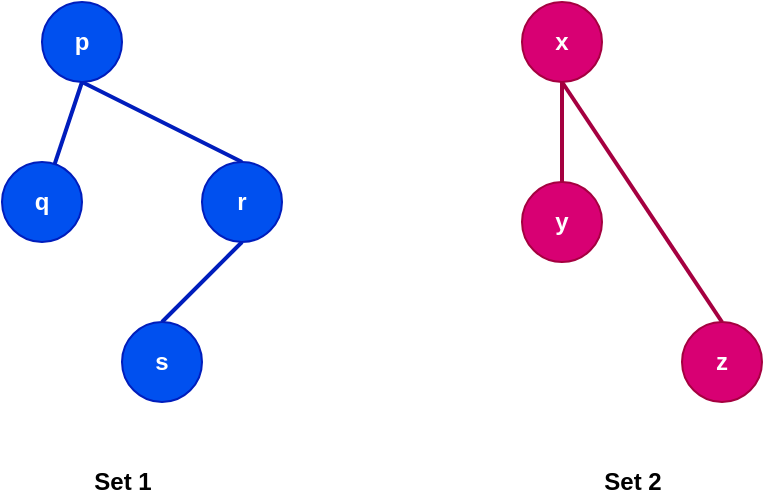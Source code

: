 <mxfile version="17.4.0" type="github" pages="7">
  <diagram id="BzxvIkBF-Q0--fqv2AVT" name="Page-1">
    <mxGraphModel dx="832" dy="452" grid="1" gridSize="10" guides="1" tooltips="1" connect="1" arrows="1" fold="1" page="1" pageScale="1" pageWidth="650" pageHeight="400" math="0" shadow="0">
      <root>
        <mxCell id="0" />
        <mxCell id="1" parent="0" />
        <mxCell id="W95crRapf-WHysdW_aVE-5" style="rounded=0;orthogonalLoop=1;jettySize=auto;html=1;exitX=0.5;exitY=1;exitDx=0;exitDy=0;endArrow=none;endFill=0;fillColor=#0050ef;strokeColor=#001DBC;strokeWidth=2;" edge="1" parent="1" source="W95crRapf-WHysdW_aVE-1" target="W95crRapf-WHysdW_aVE-2">
          <mxGeometry relative="1" as="geometry" />
        </mxCell>
        <mxCell id="W95crRapf-WHysdW_aVE-6" style="rounded=0;orthogonalLoop=1;jettySize=auto;html=1;exitX=0.5;exitY=1;exitDx=0;exitDy=0;entryX=0.5;entryY=0;entryDx=0;entryDy=0;endArrow=none;endFill=0;fillColor=#0050ef;strokeColor=#001DBC;strokeWidth=2;" edge="1" parent="1" source="W95crRapf-WHysdW_aVE-1" target="W95crRapf-WHysdW_aVE-3">
          <mxGeometry relative="1" as="geometry" />
        </mxCell>
        <mxCell id="W95crRapf-WHysdW_aVE-7" style="edgeStyle=none;rounded=0;orthogonalLoop=1;jettySize=auto;html=1;exitX=0.5;exitY=1;exitDx=0;exitDy=0;entryX=0.5;entryY=0;entryDx=0;entryDy=0;endArrow=none;endFill=0;fillColor=#0050ef;strokeColor=#001DBC;strokeWidth=2;" edge="1" parent="1" source="W95crRapf-WHysdW_aVE-3" target="W95crRapf-WHysdW_aVE-4">
          <mxGeometry relative="1" as="geometry" />
        </mxCell>
        <mxCell id="W95crRapf-WHysdW_aVE-1" value="p" style="ellipse;whiteSpace=wrap;html=1;aspect=fixed;fillColor=#0050ef;fontColor=#ffffff;strokeColor=#001DBC;fontStyle=1" vertex="1" parent="1">
          <mxGeometry x="80" y="80" width="40" height="40" as="geometry" />
        </mxCell>
        <mxCell id="W95crRapf-WHysdW_aVE-2" value="q" style="ellipse;whiteSpace=wrap;html=1;aspect=fixed;fillColor=#0050ef;fontColor=#ffffff;strokeColor=#001DBC;fontStyle=1" vertex="1" parent="1">
          <mxGeometry x="60" y="160" width="40" height="40" as="geometry" />
        </mxCell>
        <mxCell id="W95crRapf-WHysdW_aVE-3" value="r" style="ellipse;whiteSpace=wrap;html=1;aspect=fixed;fillColor=#0050ef;fontColor=#ffffff;strokeColor=#001DBC;fontStyle=1" vertex="1" parent="1">
          <mxGeometry x="160" y="160" width="40" height="40" as="geometry" />
        </mxCell>
        <mxCell id="W95crRapf-WHysdW_aVE-4" value="s" style="ellipse;whiteSpace=wrap;html=1;aspect=fixed;fillColor=#0050ef;fontColor=#ffffff;strokeColor=#001DBC;fontStyle=1" vertex="1" parent="1">
          <mxGeometry x="120" y="240" width="40" height="40" as="geometry" />
        </mxCell>
        <mxCell id="W95crRapf-WHysdW_aVE-11" style="edgeStyle=none;rounded=0;orthogonalLoop=1;jettySize=auto;html=1;exitX=0.5;exitY=1;exitDx=0;exitDy=0;entryX=0.5;entryY=0;entryDx=0;entryDy=0;endArrow=none;endFill=0;fillColor=#d80073;strokeColor=#A50040;strokeWidth=2;" edge="1" parent="1" source="W95crRapf-WHysdW_aVE-8" target="W95crRapf-WHysdW_aVE-9">
          <mxGeometry relative="1" as="geometry" />
        </mxCell>
        <mxCell id="W95crRapf-WHysdW_aVE-12" style="edgeStyle=none;rounded=0;orthogonalLoop=1;jettySize=auto;html=1;exitX=0.5;exitY=1;exitDx=0;exitDy=0;entryX=0.5;entryY=0;entryDx=0;entryDy=0;endArrow=none;endFill=0;fillColor=#d80073;strokeColor=#A50040;strokeWidth=2;" edge="1" parent="1" source="W95crRapf-WHysdW_aVE-8" target="W95crRapf-WHysdW_aVE-10">
          <mxGeometry relative="1" as="geometry" />
        </mxCell>
        <mxCell id="W95crRapf-WHysdW_aVE-8" value="x" style="ellipse;whiteSpace=wrap;html=1;aspect=fixed;fillColor=#d80073;fontColor=#ffffff;strokeColor=#A50040;fontStyle=1" vertex="1" parent="1">
          <mxGeometry x="320" y="80" width="40" height="40" as="geometry" />
        </mxCell>
        <mxCell id="W95crRapf-WHysdW_aVE-9" value="y" style="ellipse;whiteSpace=wrap;html=1;aspect=fixed;fillColor=#d80073;fontColor=#ffffff;strokeColor=#A50040;fontStyle=1" vertex="1" parent="1">
          <mxGeometry x="320" y="170" width="40" height="40" as="geometry" />
        </mxCell>
        <mxCell id="W95crRapf-WHysdW_aVE-10" value="z" style="ellipse;whiteSpace=wrap;html=1;aspect=fixed;fillColor=#d80073;fontColor=#ffffff;strokeColor=#A50040;fontStyle=1" vertex="1" parent="1">
          <mxGeometry x="400" y="240" width="40" height="40" as="geometry" />
        </mxCell>
        <mxCell id="W95crRapf-WHysdW_aVE-13" value="Set 1" style="text;html=1;align=center;verticalAlign=middle;resizable=0;points=[];autosize=1;strokeColor=none;fillColor=none;fontStyle=1" vertex="1" parent="1">
          <mxGeometry x="95" y="310" width="50" height="20" as="geometry" />
        </mxCell>
        <mxCell id="W95crRapf-WHysdW_aVE-14" value="Set 2" style="text;html=1;align=center;verticalAlign=middle;resizable=0;points=[];autosize=1;strokeColor=none;fillColor=none;fontStyle=1" vertex="1" parent="1">
          <mxGeometry x="350" y="310" width="50" height="20" as="geometry" />
        </mxCell>
      </root>
    </mxGraphModel>
  </diagram>
  <diagram id="Z2sUTFvmcPeHGKYjc_VY" name="Page-2">
    <mxGraphModel dx="832" dy="852" grid="1" gridSize="10" guides="1" tooltips="1" connect="1" arrows="1" fold="1" page="1" pageScale="1" pageWidth="650" pageHeight="400" math="0" shadow="0">
      <root>
        <mxCell id="0" />
        <mxCell id="1" parent="0" />
        <mxCell id="3xJQ-GCv3WPEbJwhZE6M-1" value="1" style="ellipse;whiteSpace=wrap;html=1;aspect=fixed;fillColor=#0050ef;fontColor=#ffffff;strokeColor=#001DBC;fontStyle=1;shadow=1;" vertex="1" parent="1">
          <mxGeometry x="200" y="160" width="40" height="40" as="geometry" />
        </mxCell>
        <mxCell id="3xJQ-GCv3WPEbJwhZE6M-2" value="2" style="ellipse;whiteSpace=wrap;html=1;aspect=fixed;fillColor=#0050ef;fontColor=#ffffff;strokeColor=#001DBC;fontStyle=1;shadow=1;" vertex="1" parent="1">
          <mxGeometry x="290" y="160" width="40" height="40" as="geometry" />
        </mxCell>
        <mxCell id="3xJQ-GCv3WPEbJwhZE6M-3" value="3" style="ellipse;whiteSpace=wrap;html=1;aspect=fixed;fillColor=#0050ef;fontColor=#ffffff;strokeColor=#001DBC;fontStyle=1;shadow=1;" vertex="1" parent="1">
          <mxGeometry x="380" y="160" width="40" height="40" as="geometry" />
        </mxCell>
        <mxCell id="3xJQ-GCv3WPEbJwhZE6M-4" value="4" style="ellipse;whiteSpace=wrap;html=1;aspect=fixed;fillColor=#0050ef;fontColor=#ffffff;strokeColor=#001DBC;fontStyle=1;shadow=1;" vertex="1" parent="1">
          <mxGeometry x="470" y="160" width="40" height="40" as="geometry" />
        </mxCell>
        <mxCell id="3xJQ-GCv3WPEbJwhZE6M-5" value="5" style="ellipse;whiteSpace=wrap;html=1;aspect=fixed;fillColor=#0050ef;fontColor=#ffffff;strokeColor=#001DBC;fontStyle=1;shadow=1;" vertex="1" parent="1">
          <mxGeometry x="560" y="160" width="40" height="40" as="geometry" />
        </mxCell>
        <mxCell id="3xJQ-GCv3WPEbJwhZE6M-6" value="1" style="whiteSpace=wrap;html=1;aspect=fixed;fillColor=#d80073;fontColor=#ffffff;strokeColor=#A50040;rounded=1;glass=0;sketch=0;shadow=1;" vertex="1" parent="1">
          <mxGeometry x="40" y="80" width="40" height="40" as="geometry" />
        </mxCell>
        <mxCell id="3xJQ-GCv3WPEbJwhZE6M-7" value="2" style="whiteSpace=wrap;html=1;aspect=fixed;fillColor=#d80073;fontColor=#ffffff;strokeColor=#A50040;rounded=1;glass=0;sketch=0;shadow=1;" vertex="1" parent="1">
          <mxGeometry x="40" y="120" width="40" height="40" as="geometry" />
        </mxCell>
        <mxCell id="3xJQ-GCv3WPEbJwhZE6M-8" value="3" style="whiteSpace=wrap;html=1;aspect=fixed;fillColor=#d80073;fontColor=#ffffff;strokeColor=#A50040;rounded=1;glass=0;sketch=0;shadow=1;" vertex="1" parent="1">
          <mxGeometry x="40" y="160" width="40" height="40" as="geometry" />
        </mxCell>
        <mxCell id="3xJQ-GCv3WPEbJwhZE6M-9" value="4" style="whiteSpace=wrap;html=1;aspect=fixed;fillColor=#d80073;fontColor=#ffffff;strokeColor=#A50040;rounded=1;glass=0;sketch=0;shadow=1;" vertex="1" parent="1">
          <mxGeometry x="40" y="200" width="40" height="40" as="geometry" />
        </mxCell>
        <mxCell id="3xJQ-GCv3WPEbJwhZE6M-10" value="5" style="whiteSpace=wrap;html=1;aspect=fixed;fillColor=#d80073;fontColor=#ffffff;strokeColor=#A50040;rounded=1;glass=0;sketch=0;shadow=1;" vertex="1" parent="1">
          <mxGeometry x="40" y="240" width="40" height="40" as="geometry" />
        </mxCell>
        <mxCell id="3xJQ-GCv3WPEbJwhZE6M-11" value="1" style="whiteSpace=wrap;html=1;aspect=fixed;fillColor=#008a00;fontColor=#ffffff;strokeColor=#005700;fontStyle=1;rounded=1;glass=0;sketch=0;shadow=1;" vertex="1" parent="1">
          <mxGeometry y="80" width="40" height="40" as="geometry" />
        </mxCell>
        <mxCell id="3xJQ-GCv3WPEbJwhZE6M-12" value="2" style="whiteSpace=wrap;html=1;aspect=fixed;fillColor=#008a00;fontColor=#ffffff;strokeColor=#005700;fontStyle=1;rounded=1;glass=0;sketch=0;shadow=1;" vertex="1" parent="1">
          <mxGeometry y="120" width="40" height="40" as="geometry" />
        </mxCell>
        <mxCell id="3xJQ-GCv3WPEbJwhZE6M-13" value="3" style="whiteSpace=wrap;html=1;aspect=fixed;fillColor=#008a00;fontColor=#ffffff;strokeColor=#005700;fontStyle=1;rounded=1;glass=0;sketch=0;shadow=1;" vertex="1" parent="1">
          <mxGeometry y="160" width="40" height="40" as="geometry" />
        </mxCell>
        <mxCell id="3xJQ-GCv3WPEbJwhZE6M-14" value="4" style="whiteSpace=wrap;html=1;aspect=fixed;fillColor=#008a00;fontColor=#ffffff;strokeColor=#005700;fontStyle=1;rounded=1;glass=0;sketch=0;shadow=1;" vertex="1" parent="1">
          <mxGeometry y="200" width="40" height="40" as="geometry" />
        </mxCell>
        <mxCell id="3xJQ-GCv3WPEbJwhZE6M-15" value="5" style="whiteSpace=wrap;html=1;aspect=fixed;fillColor=#008a00;fontColor=#ffffff;strokeColor=#005700;fontStyle=1;rounded=1;glass=0;sketch=0;shadow=1;" vertex="1" parent="1">
          <mxGeometry y="240" width="40" height="40" as="geometry" />
        </mxCell>
        <mxCell id="3xJQ-GCv3WPEbJwhZE6M-16" value="0" style="whiteSpace=wrap;html=1;aspect=fixed;fillColor=#d80073;fontColor=#ffffff;strokeColor=#A50040;rounded=1;glass=0;sketch=0;shadow=1;" vertex="1" parent="1">
          <mxGeometry x="40" y="40" width="40" height="40" as="geometry" />
        </mxCell>
        <mxCell id="3xJQ-GCv3WPEbJwhZE6M-17" value="0" style="whiteSpace=wrap;html=1;aspect=fixed;fillColor=#008a00;fontColor=#ffffff;strokeColor=#005700;fontStyle=1;rounded=1;glass=0;sketch=0;shadow=1;" vertex="1" parent="1">
          <mxGeometry y="40" width="40" height="40" as="geometry" />
        </mxCell>
        <mxCell id="3xJQ-GCv3WPEbJwhZE6M-18" value="0" style="ellipse;whiteSpace=wrap;html=1;aspect=fixed;fillColor=#0050ef;fontColor=#ffffff;strokeColor=#001DBC;fontStyle=1;shadow=1;" vertex="1" parent="1">
          <mxGeometry x="110" y="160" width="40" height="40" as="geometry" />
        </mxCell>
        <mxCell id="3xJQ-GCv3WPEbJwhZE6M-19" value="index" style="text;html=1;align=center;verticalAlign=middle;resizable=0;points=[];autosize=1;strokeColor=#005700;fillColor=#008a00;rotation=90;fontStyle=1;fontColor=#ffffff;rounded=1;glass=0;shadow=1;" vertex="1" parent="1">
          <mxGeometry x="-5" width="50" height="20" as="geometry" />
        </mxCell>
        <mxCell id="3xJQ-GCv3WPEbJwhZE6M-21" value="representative" style="text;html=1;align=center;verticalAlign=middle;resizable=0;points=[];autosize=1;rotation=90;fontStyle=1;fillColor=#d80073;fontColor=#ffffff;strokeColor=#A50040;rounded=1;glass=0;shadow=1;" vertex="1" parent="1">
          <mxGeometry x="5" y="-30" width="110" height="20" as="geometry" />
        </mxCell>
        <mxCell id="3xJQ-GCv3WPEbJwhZE6M-22" style="edgeStyle=orthogonalEdgeStyle;rounded=0;orthogonalLoop=1;jettySize=auto;html=1;exitX=0;exitY=0.5;exitDx=0;exitDy=0;entryX=1;entryY=0.5;entryDx=0;entryDy=0;endArrow=classic;endFill=1;strokeWidth=2;curved=1;shadow=1;" edge="1" parent="1" source="3xJQ-GCv3WPEbJwhZE6M-18" target="3xJQ-GCv3WPEbJwhZE6M-18">
          <mxGeometry relative="1" as="geometry" />
        </mxCell>
        <mxCell id="3xJQ-GCv3WPEbJwhZE6M-23" style="edgeStyle=orthogonalEdgeStyle;curved=1;rounded=0;orthogonalLoop=1;jettySize=auto;html=1;exitX=0;exitY=0.5;exitDx=0;exitDy=0;entryX=1;entryY=0.5;entryDx=0;entryDy=0;endArrow=classic;endFill=1;strokeWidth=2;shadow=1;" edge="1" parent="1" source="3xJQ-GCv3WPEbJwhZE6M-1" target="3xJQ-GCv3WPEbJwhZE6M-1">
          <mxGeometry relative="1" as="geometry" />
        </mxCell>
        <mxCell id="3xJQ-GCv3WPEbJwhZE6M-24" style="edgeStyle=orthogonalEdgeStyle;curved=1;rounded=0;orthogonalLoop=1;jettySize=auto;html=1;exitX=0;exitY=0.5;exitDx=0;exitDy=0;entryX=1;entryY=0.5;entryDx=0;entryDy=0;endArrow=classic;endFill=1;strokeWidth=2;shadow=1;" edge="1" parent="1" source="3xJQ-GCv3WPEbJwhZE6M-2" target="3xJQ-GCv3WPEbJwhZE6M-2">
          <mxGeometry relative="1" as="geometry" />
        </mxCell>
        <mxCell id="3xJQ-GCv3WPEbJwhZE6M-26" style="edgeStyle=orthogonalEdgeStyle;curved=1;rounded=0;orthogonalLoop=1;jettySize=auto;html=1;exitX=0;exitY=0.5;exitDx=0;exitDy=0;entryX=1;entryY=0.5;entryDx=0;entryDy=0;endArrow=classic;endFill=1;strokeWidth=2;shadow=1;" edge="1" parent="1" source="3xJQ-GCv3WPEbJwhZE6M-3" target="3xJQ-GCv3WPEbJwhZE6M-3">
          <mxGeometry relative="1" as="geometry" />
        </mxCell>
        <mxCell id="3xJQ-GCv3WPEbJwhZE6M-27" style="edgeStyle=orthogonalEdgeStyle;curved=1;rounded=0;orthogonalLoop=1;jettySize=auto;html=1;exitX=0;exitY=0.5;exitDx=0;exitDy=0;entryX=1;entryY=0.5;entryDx=0;entryDy=0;endArrow=classic;endFill=1;strokeWidth=2;shadow=1;" edge="1" parent="1" source="3xJQ-GCv3WPEbJwhZE6M-4" target="3xJQ-GCv3WPEbJwhZE6M-4">
          <mxGeometry relative="1" as="geometry" />
        </mxCell>
        <mxCell id="3xJQ-GCv3WPEbJwhZE6M-28" style="edgeStyle=orthogonalEdgeStyle;curved=1;rounded=0;orthogonalLoop=1;jettySize=auto;html=1;exitX=0;exitY=0.5;exitDx=0;exitDy=0;entryX=1;entryY=0.5;entryDx=0;entryDy=0;endArrow=classic;endFill=1;strokeWidth=2;shadow=1;" edge="1" parent="1" source="3xJQ-GCv3WPEbJwhZE6M-5" target="3xJQ-GCv3WPEbJwhZE6M-5">
          <mxGeometry relative="1" as="geometry" />
        </mxCell>
        <mxCell id="3xJQ-GCv3WPEbJwhZE6M-29" value="&lt;div&gt;&lt;font face=&quot;Courier New&quot;&gt;Each node points to itself because in &lt;br&gt;&lt;/font&gt;&lt;/div&gt;&lt;div&gt;&lt;font face=&quot;Courier New&quot;&gt;the beginning every element is it&#39;s own&lt;/font&gt;&lt;/div&gt;&lt;div&gt;&lt;font face=&quot;Courier New&quot;&gt;representative and they form n disjoint sets.&lt;br&gt;&lt;/font&gt;&lt;/div&gt;" style="text;html=1;align=left;verticalAlign=middle;resizable=0;points=[];autosize=1;fontStyle=1" vertex="1" parent="1">
          <mxGeometry x="170" y="35" width="340" height="50" as="geometry" />
        </mxCell>
      </root>
    </mxGraphModel>
  </diagram>
  <diagram id="xCsCylC56nP7i-B1VX1M" name="Page-3">
    <mxGraphModel dx="832" dy="852" grid="1" gridSize="10" guides="1" tooltips="1" connect="1" arrows="1" fold="1" page="1" pageScale="1" pageWidth="650" pageHeight="400" math="0" shadow="0">
      <root>
        <mxCell id="0" />
        <mxCell id="1" parent="0" />
        <mxCell id="D9_7HOmqBYNiXJWbvxb3-1" value="1" style="ellipse;whiteSpace=wrap;html=1;aspect=fixed;fillColor=#0050ef;fontColor=#ffffff;strokeColor=#001DBC;fontStyle=1;shadow=1;" vertex="1" parent="1">
          <mxGeometry x="205" y="-140" width="40" height="40" as="geometry" />
        </mxCell>
        <mxCell id="D9_7HOmqBYNiXJWbvxb3-2" value="2" style="ellipse;whiteSpace=wrap;html=1;aspect=fixed;fillColor=#0050ef;fontColor=#ffffff;strokeColor=#001DBC;fontStyle=1;shadow=1;" vertex="1" parent="1">
          <mxGeometry x="295" y="-140" width="40" height="40" as="geometry" />
        </mxCell>
        <mxCell id="D9_7HOmqBYNiXJWbvxb3-3" value="3" style="ellipse;whiteSpace=wrap;html=1;aspect=fixed;fillColor=#0050ef;fontColor=#ffffff;strokeColor=#001DBC;fontStyle=1;shadow=1;" vertex="1" parent="1">
          <mxGeometry x="385" y="-140" width="40" height="40" as="geometry" />
        </mxCell>
        <mxCell id="D9_7HOmqBYNiXJWbvxb3-4" value="4" style="ellipse;whiteSpace=wrap;html=1;aspect=fixed;fillColor=#0050ef;fontColor=#ffffff;strokeColor=#001DBC;fontStyle=1;shadow=1;" vertex="1" parent="1">
          <mxGeometry x="475" y="-140" width="40" height="40" as="geometry" />
        </mxCell>
        <mxCell id="D9_7HOmqBYNiXJWbvxb3-5" value="5" style="ellipse;whiteSpace=wrap;html=1;aspect=fixed;fillColor=#0050ef;fontColor=#ffffff;strokeColor=#001DBC;fontStyle=1;shadow=1;" vertex="1" parent="1">
          <mxGeometry x="565" y="-140" width="40" height="40" as="geometry" />
        </mxCell>
        <mxCell id="D9_7HOmqBYNiXJWbvxb3-6" value="1" style="whiteSpace=wrap;html=1;aspect=fixed;fillColor=#d80073;fontColor=#ffffff;strokeColor=#A50040;rounded=1;glass=0;sketch=0;shadow=1;" vertex="1" parent="1">
          <mxGeometry x="45" y="-220" width="40" height="40" as="geometry" />
        </mxCell>
        <mxCell id="D9_7HOmqBYNiXJWbvxb3-7" value="2" style="whiteSpace=wrap;html=1;aspect=fixed;fillColor=#d80073;fontColor=#ffffff;strokeColor=#A50040;rounded=1;glass=0;sketch=0;shadow=1;" vertex="1" parent="1">
          <mxGeometry x="45" y="-180" width="40" height="40" as="geometry" />
        </mxCell>
        <mxCell id="D9_7HOmqBYNiXJWbvxb3-8" value="2" style="whiteSpace=wrap;html=1;aspect=fixed;fillColor=#d80073;fontColor=#ffffff;strokeColor=#A50040;rounded=1;glass=0;sketch=0;shadow=1;" vertex="1" parent="1">
          <mxGeometry x="45" y="-140" width="40" height="40" as="geometry" />
        </mxCell>
        <mxCell id="D9_7HOmqBYNiXJWbvxb3-9" value="4" style="whiteSpace=wrap;html=1;aspect=fixed;fillColor=#d80073;fontColor=#ffffff;strokeColor=#A50040;rounded=1;glass=0;sketch=0;shadow=1;" vertex="1" parent="1">
          <mxGeometry x="45" y="-100" width="40" height="40" as="geometry" />
        </mxCell>
        <mxCell id="D9_7HOmqBYNiXJWbvxb3-10" value="5" style="whiteSpace=wrap;html=1;aspect=fixed;fillColor=#d80073;fontColor=#ffffff;strokeColor=#A50040;rounded=1;glass=0;sketch=0;shadow=1;" vertex="1" parent="1">
          <mxGeometry x="45" y="-60" width="40" height="40" as="geometry" />
        </mxCell>
        <mxCell id="D9_7HOmqBYNiXJWbvxb3-11" value="1" style="whiteSpace=wrap;html=1;aspect=fixed;fillColor=#008a00;fontColor=#ffffff;strokeColor=#005700;fontStyle=1;rounded=1;glass=0;sketch=0;shadow=1;" vertex="1" parent="1">
          <mxGeometry x="5" y="-220" width="40" height="40" as="geometry" />
        </mxCell>
        <mxCell id="D9_7HOmqBYNiXJWbvxb3-12" value="2" style="whiteSpace=wrap;html=1;aspect=fixed;fillColor=#008a00;fontColor=#ffffff;strokeColor=#005700;fontStyle=1;rounded=1;glass=0;sketch=0;shadow=1;" vertex="1" parent="1">
          <mxGeometry x="5" y="-180" width="40" height="40" as="geometry" />
        </mxCell>
        <mxCell id="D9_7HOmqBYNiXJWbvxb3-13" value="3" style="whiteSpace=wrap;html=1;aspect=fixed;fillColor=#008a00;fontColor=#ffffff;strokeColor=#005700;fontStyle=1;rounded=1;glass=0;sketch=0;shadow=1;" vertex="1" parent="1">
          <mxGeometry x="5" y="-140" width="40" height="40" as="geometry" />
        </mxCell>
        <mxCell id="D9_7HOmqBYNiXJWbvxb3-14" value="4" style="whiteSpace=wrap;html=1;aspect=fixed;fillColor=#008a00;fontColor=#ffffff;strokeColor=#005700;fontStyle=1;rounded=1;glass=0;sketch=0;shadow=1;" vertex="1" parent="1">
          <mxGeometry x="5" y="-100" width="40" height="40" as="geometry" />
        </mxCell>
        <mxCell id="D9_7HOmqBYNiXJWbvxb3-15" value="5" style="whiteSpace=wrap;html=1;aspect=fixed;fillColor=#008a00;fontColor=#ffffff;strokeColor=#005700;fontStyle=1;rounded=1;glass=0;sketch=0;shadow=1;" vertex="1" parent="1">
          <mxGeometry x="5" y="-60" width="40" height="40" as="geometry" />
        </mxCell>
        <mxCell id="D9_7HOmqBYNiXJWbvxb3-16" value="0" style="whiteSpace=wrap;html=1;aspect=fixed;fillColor=#d80073;fontColor=#ffffff;strokeColor=#A50040;rounded=1;glass=0;sketch=0;shadow=1;" vertex="1" parent="1">
          <mxGeometry x="45" y="-260" width="40" height="40" as="geometry" />
        </mxCell>
        <mxCell id="D9_7HOmqBYNiXJWbvxb3-17" value="0" style="whiteSpace=wrap;html=1;aspect=fixed;fillColor=#008a00;fontColor=#ffffff;strokeColor=#005700;fontStyle=1;rounded=1;glass=0;sketch=0;shadow=1;" vertex="1" parent="1">
          <mxGeometry x="5" y="-260" width="40" height="40" as="geometry" />
        </mxCell>
        <mxCell id="D9_7HOmqBYNiXJWbvxb3-18" value="0" style="ellipse;whiteSpace=wrap;html=1;aspect=fixed;fillColor=#0050ef;fontColor=#ffffff;strokeColor=#001DBC;fontStyle=1;shadow=1;" vertex="1" parent="1">
          <mxGeometry x="115" y="-140" width="40" height="40" as="geometry" />
        </mxCell>
        <mxCell id="D9_7HOmqBYNiXJWbvxb3-19" value="index" style="text;html=1;align=center;verticalAlign=middle;resizable=0;points=[];autosize=1;strokeColor=#005700;fillColor=#008a00;rotation=90;fontStyle=1;fontColor=#ffffff;rounded=1;glass=0;shadow=1;" vertex="1" parent="1">
          <mxGeometry y="-300" width="50" height="20" as="geometry" />
        </mxCell>
        <mxCell id="D9_7HOmqBYNiXJWbvxb3-20" value="representative" style="text;html=1;align=center;verticalAlign=middle;resizable=0;points=[];autosize=1;rotation=90;fontStyle=1;fillColor=#d80073;fontColor=#ffffff;strokeColor=#A50040;rounded=1;glass=0;shadow=1;" vertex="1" parent="1">
          <mxGeometry x="10" y="-330" width="110" height="20" as="geometry" />
        </mxCell>
        <mxCell id="D9_7HOmqBYNiXJWbvxb3-21" style="edgeStyle=orthogonalEdgeStyle;rounded=0;orthogonalLoop=1;jettySize=auto;html=1;exitX=0;exitY=0.5;exitDx=0;exitDy=0;entryX=1;entryY=0.5;entryDx=0;entryDy=0;endArrow=classic;endFill=1;strokeWidth=2;curved=1;shadow=1;" edge="1" parent="1" source="D9_7HOmqBYNiXJWbvxb3-18" target="D9_7HOmqBYNiXJWbvxb3-18">
          <mxGeometry relative="1" as="geometry" />
        </mxCell>
        <mxCell id="D9_7HOmqBYNiXJWbvxb3-22" style="edgeStyle=orthogonalEdgeStyle;curved=1;rounded=0;orthogonalLoop=1;jettySize=auto;html=1;exitX=0;exitY=0.5;exitDx=0;exitDy=0;entryX=1;entryY=0.5;entryDx=0;entryDy=0;endArrow=classic;endFill=1;strokeWidth=2;shadow=1;" edge="1" parent="1" source="D9_7HOmqBYNiXJWbvxb3-1" target="D9_7HOmqBYNiXJWbvxb3-1">
          <mxGeometry relative="1" as="geometry" />
        </mxCell>
        <mxCell id="D9_7HOmqBYNiXJWbvxb3-23" style="edgeStyle=orthogonalEdgeStyle;curved=1;rounded=0;orthogonalLoop=1;jettySize=auto;html=1;exitX=0;exitY=0.5;exitDx=0;exitDy=0;entryX=1;entryY=0.5;entryDx=0;entryDy=0;endArrow=classic;endFill=1;strokeWidth=2;shadow=1;" edge="1" parent="1" source="D9_7HOmqBYNiXJWbvxb3-2" target="D9_7HOmqBYNiXJWbvxb3-2">
          <mxGeometry relative="1" as="geometry" />
        </mxCell>
        <mxCell id="D9_7HOmqBYNiXJWbvxb3-24" style="edgeStyle=orthogonalEdgeStyle;curved=1;rounded=0;orthogonalLoop=1;jettySize=auto;html=1;exitX=0;exitY=0.5;exitDx=0;exitDy=0;entryX=0.5;entryY=0;entryDx=0;entryDy=0;endArrow=classic;endFill=1;strokeWidth=2;shadow=1;" edge="1" parent="1" source="D9_7HOmqBYNiXJWbvxb3-3" target="D9_7HOmqBYNiXJWbvxb3-2">
          <mxGeometry relative="1" as="geometry" />
        </mxCell>
        <mxCell id="D9_7HOmqBYNiXJWbvxb3-25" style="edgeStyle=orthogonalEdgeStyle;curved=1;rounded=0;orthogonalLoop=1;jettySize=auto;html=1;exitX=0;exitY=0.5;exitDx=0;exitDy=0;entryX=1;entryY=0.5;entryDx=0;entryDy=0;endArrow=classic;endFill=1;strokeWidth=2;shadow=1;" edge="1" parent="1" source="D9_7HOmqBYNiXJWbvxb3-4" target="D9_7HOmqBYNiXJWbvxb3-4">
          <mxGeometry relative="1" as="geometry" />
        </mxCell>
        <mxCell id="D9_7HOmqBYNiXJWbvxb3-26" style="edgeStyle=orthogonalEdgeStyle;curved=1;rounded=0;orthogonalLoop=1;jettySize=auto;html=1;exitX=0;exitY=0.5;exitDx=0;exitDy=0;entryX=1;entryY=0.5;entryDx=0;entryDy=0;endArrow=classic;endFill=1;strokeWidth=2;shadow=1;" edge="1" parent="1" source="D9_7HOmqBYNiXJWbvxb3-5" target="D9_7HOmqBYNiXJWbvxb3-5">
          <mxGeometry relative="1" as="geometry" />
        </mxCell>
        <mxCell id="D9_7HOmqBYNiXJWbvxb3-27" value="&lt;div&gt;Element 3 pointing to 2 means 2 is the&lt;/div&gt;&lt;div&gt;representative for 3. Also, look at the array on the &lt;br&gt;&lt;/div&gt;&lt;div&gt;left, 3&#39;s parent is 2 but 2&#39;s parent is 2 itself.&lt;br&gt;&lt;/div&gt;" style="text;html=1;align=left;verticalAlign=middle;resizable=0;points=[];autosize=1;fontStyle=1" vertex="1" parent="1">
          <mxGeometry x="175" y="-265" width="350" height="50" as="geometry" />
        </mxCell>
      </root>
    </mxGraphModel>
  </diagram>
  <diagram id="gK-j4ms0437yOJpE63sd" name="Page-4">
    <mxGraphModel dx="832" dy="852" grid="1" gridSize="10" guides="1" tooltips="1" connect="1" arrows="1" fold="1" page="1" pageScale="1" pageWidth="650" pageHeight="400" math="0" shadow="0">
      <root>
        <mxCell id="0" />
        <mxCell id="1" parent="0" />
        <mxCell id="p2EaUKd76AsZPQCnehLz-1" value="1" style="ellipse;whiteSpace=wrap;html=1;aspect=fixed;fillColor=#0050ef;fontColor=#ffffff;strokeColor=#001DBC;fontStyle=1;shadow=1;" vertex="1" parent="1">
          <mxGeometry x="205" y="-140" width="40" height="40" as="geometry" />
        </mxCell>
        <mxCell id="p2EaUKd76AsZPQCnehLz-2" value="2" style="ellipse;whiteSpace=wrap;html=1;aspect=fixed;fillColor=#0050ef;fontColor=#ffffff;strokeColor=#001DBC;fontStyle=1;shadow=1;" vertex="1" parent="1">
          <mxGeometry x="295" y="-140" width="40" height="40" as="geometry" />
        </mxCell>
        <mxCell id="p2EaUKd76AsZPQCnehLz-3" value="3" style="ellipse;whiteSpace=wrap;html=1;aspect=fixed;fillColor=#0050ef;fontColor=#ffffff;strokeColor=#001DBC;fontStyle=1;shadow=1;" vertex="1" parent="1">
          <mxGeometry x="385" y="-140" width="40" height="40" as="geometry" />
        </mxCell>
        <mxCell id="p2EaUKd76AsZPQCnehLz-4" value="4" style="ellipse;whiteSpace=wrap;html=1;aspect=fixed;fillColor=#0050ef;fontColor=#ffffff;strokeColor=#001DBC;fontStyle=1;shadow=1;" vertex="1" parent="1">
          <mxGeometry x="475" y="-140" width="40" height="40" as="geometry" />
        </mxCell>
        <mxCell id="p2EaUKd76AsZPQCnehLz-5" value="5" style="ellipse;whiteSpace=wrap;html=1;aspect=fixed;fillColor=#0050ef;fontColor=#ffffff;strokeColor=#001DBC;fontStyle=1;shadow=1;" vertex="1" parent="1">
          <mxGeometry x="565" y="-140" width="40" height="40" as="geometry" />
        </mxCell>
        <mxCell id="p2EaUKd76AsZPQCnehLz-6" value="1" style="whiteSpace=wrap;html=1;aspect=fixed;fillColor=#d80073;fontColor=#ffffff;strokeColor=#A50040;rounded=1;glass=0;sketch=0;shadow=1;" vertex="1" parent="1">
          <mxGeometry x="45" y="-220" width="40" height="40" as="geometry" />
        </mxCell>
        <mxCell id="p2EaUKd76AsZPQCnehLz-7" value="0" style="whiteSpace=wrap;html=1;aspect=fixed;fillColor=#d80073;fontColor=#ffffff;strokeColor=#A50040;rounded=1;glass=0;sketch=0;shadow=1;" vertex="1" parent="1">
          <mxGeometry x="45" y="-180" width="40" height="40" as="geometry" />
        </mxCell>
        <mxCell id="p2EaUKd76AsZPQCnehLz-8" value="2" style="whiteSpace=wrap;html=1;aspect=fixed;fillColor=#d80073;fontColor=#ffffff;strokeColor=#A50040;rounded=1;glass=0;sketch=0;shadow=1;" vertex="1" parent="1">
          <mxGeometry x="45" y="-140" width="40" height="40" as="geometry" />
        </mxCell>
        <mxCell id="p2EaUKd76AsZPQCnehLz-9" value="4" style="whiteSpace=wrap;html=1;aspect=fixed;fillColor=#d80073;fontColor=#ffffff;strokeColor=#A50040;rounded=1;glass=0;sketch=0;shadow=1;" vertex="1" parent="1">
          <mxGeometry x="45" y="-100" width="40" height="40" as="geometry" />
        </mxCell>
        <mxCell id="p2EaUKd76AsZPQCnehLz-10" value="5" style="whiteSpace=wrap;html=1;aspect=fixed;fillColor=#d80073;fontColor=#ffffff;strokeColor=#A50040;rounded=1;glass=0;sketch=0;shadow=1;" vertex="1" parent="1">
          <mxGeometry x="45" y="-60" width="40" height="40" as="geometry" />
        </mxCell>
        <mxCell id="p2EaUKd76AsZPQCnehLz-11" value="1" style="whiteSpace=wrap;html=1;aspect=fixed;fillColor=#008a00;fontColor=#ffffff;strokeColor=#005700;fontStyle=1;rounded=1;glass=0;sketch=0;shadow=1;" vertex="1" parent="1">
          <mxGeometry x="5" y="-220" width="40" height="40" as="geometry" />
        </mxCell>
        <mxCell id="p2EaUKd76AsZPQCnehLz-12" value="2" style="whiteSpace=wrap;html=1;aspect=fixed;fillColor=#008a00;fontColor=#ffffff;strokeColor=#005700;fontStyle=1;rounded=1;glass=0;sketch=0;shadow=1;" vertex="1" parent="1">
          <mxGeometry x="5" y="-180" width="40" height="40" as="geometry" />
        </mxCell>
        <mxCell id="p2EaUKd76AsZPQCnehLz-13" value="3" style="whiteSpace=wrap;html=1;aspect=fixed;fillColor=#008a00;fontColor=#ffffff;strokeColor=#005700;fontStyle=1;rounded=1;glass=0;sketch=0;shadow=1;" vertex="1" parent="1">
          <mxGeometry x="5" y="-140" width="40" height="40" as="geometry" />
        </mxCell>
        <mxCell id="p2EaUKd76AsZPQCnehLz-14" value="4" style="whiteSpace=wrap;html=1;aspect=fixed;fillColor=#008a00;fontColor=#ffffff;strokeColor=#005700;fontStyle=1;rounded=1;glass=0;sketch=0;shadow=1;" vertex="1" parent="1">
          <mxGeometry x="5" y="-100" width="40" height="40" as="geometry" />
        </mxCell>
        <mxCell id="p2EaUKd76AsZPQCnehLz-15" value="5" style="whiteSpace=wrap;html=1;aspect=fixed;fillColor=#008a00;fontColor=#ffffff;strokeColor=#005700;fontStyle=1;rounded=1;glass=0;sketch=0;shadow=1;" vertex="1" parent="1">
          <mxGeometry x="5" y="-60" width="40" height="40" as="geometry" />
        </mxCell>
        <mxCell id="p2EaUKd76AsZPQCnehLz-16" value="0" style="whiteSpace=wrap;html=1;aspect=fixed;fillColor=#d80073;fontColor=#ffffff;strokeColor=#A50040;rounded=1;glass=0;sketch=0;shadow=1;" vertex="1" parent="1">
          <mxGeometry x="45" y="-260" width="40" height="40" as="geometry" />
        </mxCell>
        <mxCell id="p2EaUKd76AsZPQCnehLz-17" value="0" style="whiteSpace=wrap;html=1;aspect=fixed;fillColor=#008a00;fontColor=#ffffff;strokeColor=#005700;fontStyle=1;rounded=1;glass=0;sketch=0;shadow=1;" vertex="1" parent="1">
          <mxGeometry x="5" y="-260" width="40" height="40" as="geometry" />
        </mxCell>
        <mxCell id="p2EaUKd76AsZPQCnehLz-18" value="0" style="ellipse;whiteSpace=wrap;html=1;aspect=fixed;fillColor=#0050ef;fontColor=#ffffff;strokeColor=#001DBC;fontStyle=1;shadow=1;" vertex="1" parent="1">
          <mxGeometry x="115" y="-140" width="40" height="40" as="geometry" />
        </mxCell>
        <mxCell id="p2EaUKd76AsZPQCnehLz-19" value="index" style="text;html=1;align=center;verticalAlign=middle;resizable=0;points=[];autosize=1;strokeColor=#005700;fillColor=#008a00;rotation=90;fontStyle=1;fontColor=#ffffff;rounded=1;glass=0;shadow=1;" vertex="1" parent="1">
          <mxGeometry y="-300" width="50" height="20" as="geometry" />
        </mxCell>
        <mxCell id="p2EaUKd76AsZPQCnehLz-20" value="representative" style="text;html=1;align=center;verticalAlign=middle;resizable=0;points=[];autosize=1;rotation=90;fontStyle=1;fillColor=#d80073;fontColor=#ffffff;strokeColor=#A50040;rounded=1;glass=0;shadow=1;" vertex="1" parent="1">
          <mxGeometry x="10" y="-330" width="110" height="20" as="geometry" />
        </mxCell>
        <mxCell id="p2EaUKd76AsZPQCnehLz-21" style="edgeStyle=orthogonalEdgeStyle;rounded=0;orthogonalLoop=1;jettySize=auto;html=1;exitX=0;exitY=0.5;exitDx=0;exitDy=0;entryX=1;entryY=0.5;entryDx=0;entryDy=0;endArrow=classic;endFill=1;strokeWidth=2;curved=1;shadow=1;" edge="1" parent="1" source="p2EaUKd76AsZPQCnehLz-18" target="p2EaUKd76AsZPQCnehLz-18">
          <mxGeometry relative="1" as="geometry" />
        </mxCell>
        <mxCell id="p2EaUKd76AsZPQCnehLz-22" style="edgeStyle=orthogonalEdgeStyle;curved=1;rounded=0;orthogonalLoop=1;jettySize=auto;html=1;exitX=0;exitY=0.5;exitDx=0;exitDy=0;entryX=1;entryY=0.5;entryDx=0;entryDy=0;endArrow=classic;endFill=1;strokeWidth=2;shadow=1;" edge="1" parent="1" source="p2EaUKd76AsZPQCnehLz-1" target="p2EaUKd76AsZPQCnehLz-1">
          <mxGeometry relative="1" as="geometry" />
        </mxCell>
        <mxCell id="p2EaUKd76AsZPQCnehLz-23" style="edgeStyle=orthogonalEdgeStyle;curved=1;rounded=0;orthogonalLoop=1;jettySize=auto;html=1;exitX=0;exitY=0.5;exitDx=0;exitDy=0;entryX=0.5;entryY=0;entryDx=0;entryDy=0;endArrow=classic;endFill=1;strokeWidth=2;shadow=1;" edge="1" parent="1" source="p2EaUKd76AsZPQCnehLz-2" target="p2EaUKd76AsZPQCnehLz-18">
          <mxGeometry relative="1" as="geometry">
            <Array as="points">
              <mxPoint x="295" y="-160" />
              <mxPoint x="135" y="-160" />
            </Array>
          </mxGeometry>
        </mxCell>
        <mxCell id="p2EaUKd76AsZPQCnehLz-24" style="edgeStyle=orthogonalEdgeStyle;curved=1;rounded=0;orthogonalLoop=1;jettySize=auto;html=1;exitX=0;exitY=0.5;exitDx=0;exitDy=0;entryX=0.5;entryY=0;entryDx=0;entryDy=0;endArrow=classic;endFill=1;strokeWidth=2;shadow=1;" edge="1" parent="1" source="p2EaUKd76AsZPQCnehLz-3" target="p2EaUKd76AsZPQCnehLz-2">
          <mxGeometry relative="1" as="geometry" />
        </mxCell>
        <mxCell id="p2EaUKd76AsZPQCnehLz-25" style="edgeStyle=orthogonalEdgeStyle;curved=1;rounded=0;orthogonalLoop=1;jettySize=auto;html=1;exitX=0;exitY=0.5;exitDx=0;exitDy=0;entryX=1;entryY=0.5;entryDx=0;entryDy=0;endArrow=classic;endFill=1;strokeWidth=2;shadow=1;" edge="1" parent="1" source="p2EaUKd76AsZPQCnehLz-4" target="p2EaUKd76AsZPQCnehLz-4">
          <mxGeometry relative="1" as="geometry" />
        </mxCell>
        <mxCell id="p2EaUKd76AsZPQCnehLz-26" style="edgeStyle=orthogonalEdgeStyle;curved=1;rounded=0;orthogonalLoop=1;jettySize=auto;html=1;exitX=0;exitY=0.5;exitDx=0;exitDy=0;entryX=1;entryY=0.5;entryDx=0;entryDy=0;endArrow=classic;endFill=1;strokeWidth=2;shadow=1;" edge="1" parent="1" source="p2EaUKd76AsZPQCnehLz-5" target="p2EaUKd76AsZPQCnehLz-5">
          <mxGeometry relative="1" as="geometry" />
        </mxCell>
        <mxCell id="p2EaUKd76AsZPQCnehLz-27" value="&lt;div&gt;Element 3 pointing to 2 means 2 is the&lt;/div&gt;&lt;div&gt;representative for 3. Also 2 is pointing to 0 which&lt;/div&gt;&lt;div&gt;means 2&#39;s representative is 0 and so 3&#39;s representative is 0.&lt;br&gt;&lt;/div&gt;" style="text;html=1;align=left;verticalAlign=middle;resizable=0;points=[];autosize=1;fontStyle=1" vertex="1" parent="1">
          <mxGeometry x="175" y="-265" width="420" height="50" as="geometry" />
        </mxCell>
      </root>
    </mxGraphModel>
  </diagram>
  <diagram id="BSsgu-SvY46CWR1mr3PW" name="Page-5">
    <mxGraphModel dx="832" dy="852" grid="1" gridSize="10" guides="1" tooltips="1" connect="1" arrows="1" fold="1" page="1" pageScale="1" pageWidth="650" pageHeight="400" math="0" shadow="0">
      <root>
        <mxCell id="0" />
        <mxCell id="1" parent="0" />
        <mxCell id="BsJ100_VrmaBuywhFizX-1" value="1" style="ellipse;whiteSpace=wrap;html=1;aspect=fixed;fillColor=#0050ef;fontColor=#ffffff;strokeColor=#001DBC;fontStyle=1;shadow=1;" vertex="1" parent="1">
          <mxGeometry x="205" y="-140" width="40" height="40" as="geometry" />
        </mxCell>
        <mxCell id="BsJ100_VrmaBuywhFizX-2" value="2" style="ellipse;whiteSpace=wrap;html=1;aspect=fixed;fillColor=#0050ef;fontColor=#ffffff;strokeColor=#001DBC;fontStyle=1;shadow=1;" vertex="1" parent="1">
          <mxGeometry x="295" y="-140" width="40" height="40" as="geometry" />
        </mxCell>
        <mxCell id="BsJ100_VrmaBuywhFizX-3" value="3" style="ellipse;whiteSpace=wrap;html=1;aspect=fixed;fillColor=#0050ef;fontColor=#ffffff;strokeColor=#001DBC;fontStyle=1;shadow=1;" vertex="1" parent="1">
          <mxGeometry x="385" y="-140" width="40" height="40" as="geometry" />
        </mxCell>
        <mxCell id="BsJ100_VrmaBuywhFizX-4" value="4" style="ellipse;whiteSpace=wrap;html=1;aspect=fixed;fillColor=#0050ef;fontColor=#ffffff;strokeColor=#001DBC;fontStyle=1;shadow=1;" vertex="1" parent="1">
          <mxGeometry x="475" y="-140" width="40" height="40" as="geometry" />
        </mxCell>
        <mxCell id="BsJ100_VrmaBuywhFizX-5" value="5" style="ellipse;whiteSpace=wrap;html=1;aspect=fixed;fillColor=#0050ef;fontColor=#ffffff;strokeColor=#001DBC;fontStyle=1;shadow=1;" vertex="1" parent="1">
          <mxGeometry x="565" y="-140" width="40" height="40" as="geometry" />
        </mxCell>
        <mxCell id="BsJ100_VrmaBuywhFizX-6" value="1" style="whiteSpace=wrap;html=1;aspect=fixed;fillColor=#d80073;fontColor=#ffffff;strokeColor=#A50040;rounded=1;glass=0;sketch=0;shadow=1;" vertex="1" parent="1">
          <mxGeometry x="45" y="-220" width="40" height="40" as="geometry" />
        </mxCell>
        <mxCell id="BsJ100_VrmaBuywhFizX-7" value="0" style="whiteSpace=wrap;html=1;aspect=fixed;fillColor=#d80073;fontColor=#ffffff;strokeColor=#A50040;rounded=1;glass=0;sketch=0;shadow=1;" vertex="1" parent="1">
          <mxGeometry x="45" y="-180" width="40" height="40" as="geometry" />
        </mxCell>
        <mxCell id="BsJ100_VrmaBuywhFizX-8" value="2" style="whiteSpace=wrap;html=1;aspect=fixed;fillColor=#d80073;fontColor=#ffffff;strokeColor=#A50040;rounded=1;glass=0;sketch=0;shadow=1;" vertex="1" parent="1">
          <mxGeometry x="45" y="-140" width="40" height="40" as="geometry" />
        </mxCell>
        <mxCell id="BsJ100_VrmaBuywhFizX-9" value="1" style="whiteSpace=wrap;html=1;aspect=fixed;fillColor=#d80073;fontColor=#ffffff;strokeColor=#A50040;rounded=1;glass=0;sketch=0;shadow=1;" vertex="1" parent="1">
          <mxGeometry x="45" y="-100" width="40" height="40" as="geometry" />
        </mxCell>
        <mxCell id="BsJ100_VrmaBuywhFizX-10" value="1" style="whiteSpace=wrap;html=1;aspect=fixed;fillColor=#d80073;fontColor=#ffffff;strokeColor=#A50040;rounded=1;glass=0;sketch=0;shadow=1;" vertex="1" parent="1">
          <mxGeometry x="45" y="-60" width="40" height="40" as="geometry" />
        </mxCell>
        <mxCell id="BsJ100_VrmaBuywhFizX-11" value="1" style="whiteSpace=wrap;html=1;aspect=fixed;fillColor=#008a00;fontColor=#ffffff;strokeColor=#005700;fontStyle=1;rounded=1;glass=0;sketch=0;shadow=1;" vertex="1" parent="1">
          <mxGeometry x="5" y="-220" width="40" height="40" as="geometry" />
        </mxCell>
        <mxCell id="BsJ100_VrmaBuywhFizX-12" value="2" style="whiteSpace=wrap;html=1;aspect=fixed;fillColor=#008a00;fontColor=#ffffff;strokeColor=#005700;fontStyle=1;rounded=1;glass=0;sketch=0;shadow=1;" vertex="1" parent="1">
          <mxGeometry x="5" y="-180" width="40" height="40" as="geometry" />
        </mxCell>
        <mxCell id="BsJ100_VrmaBuywhFizX-13" value="3" style="whiteSpace=wrap;html=1;aspect=fixed;fillColor=#008a00;fontColor=#ffffff;strokeColor=#005700;fontStyle=1;rounded=1;glass=0;sketch=0;shadow=1;" vertex="1" parent="1">
          <mxGeometry x="5" y="-140" width="40" height="40" as="geometry" />
        </mxCell>
        <mxCell id="BsJ100_VrmaBuywhFizX-14" value="4" style="whiteSpace=wrap;html=1;aspect=fixed;fillColor=#008a00;fontColor=#ffffff;strokeColor=#005700;fontStyle=1;rounded=1;glass=0;sketch=0;shadow=1;" vertex="1" parent="1">
          <mxGeometry x="5" y="-100" width="40" height="40" as="geometry" />
        </mxCell>
        <mxCell id="BsJ100_VrmaBuywhFizX-15" value="5" style="whiteSpace=wrap;html=1;aspect=fixed;fillColor=#008a00;fontColor=#ffffff;strokeColor=#005700;fontStyle=1;rounded=1;glass=0;sketch=0;shadow=1;" vertex="1" parent="1">
          <mxGeometry x="5" y="-60" width="40" height="40" as="geometry" />
        </mxCell>
        <mxCell id="BsJ100_VrmaBuywhFizX-16" value="0" style="whiteSpace=wrap;html=1;aspect=fixed;fillColor=#d80073;fontColor=#ffffff;strokeColor=#A50040;rounded=1;glass=0;sketch=0;shadow=1;" vertex="1" parent="1">
          <mxGeometry x="45" y="-260" width="40" height="40" as="geometry" />
        </mxCell>
        <mxCell id="BsJ100_VrmaBuywhFizX-17" value="0" style="whiteSpace=wrap;html=1;aspect=fixed;fillColor=#008a00;fontColor=#ffffff;strokeColor=#005700;fontStyle=1;rounded=1;glass=0;sketch=0;shadow=1;" vertex="1" parent="1">
          <mxGeometry x="5" y="-260" width="40" height="40" as="geometry" />
        </mxCell>
        <mxCell id="BsJ100_VrmaBuywhFizX-18" value="0" style="ellipse;whiteSpace=wrap;html=1;aspect=fixed;fillColor=#0050ef;fontColor=#ffffff;strokeColor=#001DBC;fontStyle=1;shadow=1;" vertex="1" parent="1">
          <mxGeometry x="115" y="-140" width="40" height="40" as="geometry" />
        </mxCell>
        <mxCell id="BsJ100_VrmaBuywhFizX-19" value="index" style="text;html=1;align=center;verticalAlign=middle;resizable=0;points=[];autosize=1;strokeColor=#005700;fillColor=#008a00;rotation=90;fontStyle=1;fontColor=#ffffff;rounded=1;glass=0;shadow=1;" vertex="1" parent="1">
          <mxGeometry y="-300" width="50" height="20" as="geometry" />
        </mxCell>
        <mxCell id="BsJ100_VrmaBuywhFizX-20" value="representative" style="text;html=1;align=center;verticalAlign=middle;resizable=0;points=[];autosize=1;rotation=90;fontStyle=1;fillColor=#d80073;fontColor=#ffffff;strokeColor=#A50040;rounded=1;glass=0;shadow=1;" vertex="1" parent="1">
          <mxGeometry x="10" y="-330" width="110" height="20" as="geometry" />
        </mxCell>
        <mxCell id="BsJ100_VrmaBuywhFizX-21" style="edgeStyle=orthogonalEdgeStyle;rounded=0;orthogonalLoop=1;jettySize=auto;html=1;exitX=0;exitY=0.5;exitDx=0;exitDy=0;entryX=1;entryY=0.5;entryDx=0;entryDy=0;endArrow=classic;endFill=1;strokeWidth=2;curved=1;shadow=1;" edge="1" parent="1" source="BsJ100_VrmaBuywhFizX-18" target="BsJ100_VrmaBuywhFizX-18">
          <mxGeometry relative="1" as="geometry" />
        </mxCell>
        <mxCell id="BsJ100_VrmaBuywhFizX-22" style="edgeStyle=orthogonalEdgeStyle;curved=1;rounded=0;orthogonalLoop=1;jettySize=auto;html=1;exitX=0;exitY=0.5;exitDx=0;exitDy=0;entryX=1;entryY=0.5;entryDx=0;entryDy=0;endArrow=classic;endFill=1;strokeWidth=2;shadow=1;" edge="1" parent="1" source="BsJ100_VrmaBuywhFizX-1" target="BsJ100_VrmaBuywhFizX-1">
          <mxGeometry relative="1" as="geometry" />
        </mxCell>
        <mxCell id="BsJ100_VrmaBuywhFizX-23" style="edgeStyle=orthogonalEdgeStyle;curved=1;rounded=0;orthogonalLoop=1;jettySize=auto;html=1;exitX=0;exitY=0.5;exitDx=0;exitDy=0;entryX=0.5;entryY=0;entryDx=0;entryDy=0;endArrow=classic;endFill=1;strokeWidth=2;shadow=1;" edge="1" parent="1" source="BsJ100_VrmaBuywhFizX-2" target="BsJ100_VrmaBuywhFizX-18">
          <mxGeometry relative="1" as="geometry">
            <Array as="points">
              <mxPoint x="295" y="-160" />
              <mxPoint x="135" y="-160" />
            </Array>
          </mxGeometry>
        </mxCell>
        <mxCell id="BsJ100_VrmaBuywhFizX-24" style="edgeStyle=orthogonalEdgeStyle;curved=1;rounded=0;orthogonalLoop=1;jettySize=auto;html=1;exitX=0;exitY=0.5;exitDx=0;exitDy=0;entryX=0.5;entryY=0;entryDx=0;entryDy=0;endArrow=classic;endFill=1;strokeWidth=2;shadow=1;" edge="1" parent="1" source="BsJ100_VrmaBuywhFizX-3" target="BsJ100_VrmaBuywhFizX-2">
          <mxGeometry relative="1" as="geometry" />
        </mxCell>
        <mxCell id="BsJ100_VrmaBuywhFizX-25" style="edgeStyle=orthogonalEdgeStyle;curved=1;rounded=0;orthogonalLoop=1;jettySize=auto;html=1;exitX=0;exitY=0.5;exitDx=0;exitDy=0;entryX=1;entryY=0.5;entryDx=0;entryDy=0;endArrow=classic;endFill=1;strokeWidth=2;shadow=1;" edge="1" parent="1" source="BsJ100_VrmaBuywhFizX-4" target="BsJ100_VrmaBuywhFizX-1">
          <mxGeometry relative="1" as="geometry">
            <Array as="points">
              <mxPoint x="475" y="-70" />
              <mxPoint x="245" y="-70" />
            </Array>
          </mxGeometry>
        </mxCell>
        <mxCell id="BsJ100_VrmaBuywhFizX-26" style="edgeStyle=orthogonalEdgeStyle;curved=1;rounded=0;orthogonalLoop=1;jettySize=auto;html=1;exitX=0;exitY=0.5;exitDx=0;exitDy=0;endArrow=classic;endFill=1;strokeWidth=2;shadow=1;" edge="1" parent="1" source="BsJ100_VrmaBuywhFizX-5">
          <mxGeometry relative="1" as="geometry">
            <mxPoint x="240" y="-110" as="targetPoint" />
            <Array as="points">
              <mxPoint x="565" y="-50" />
              <mxPoint x="240" y="-50" />
            </Array>
          </mxGeometry>
        </mxCell>
      </root>
    </mxGraphModel>
  </diagram>
  <diagram id="bQ8sMAcCZ-uyW0Tqjjru" name="Page-6">
    <mxGraphModel dx="832" dy="852" grid="1" gridSize="10" guides="1" tooltips="1" connect="1" arrows="1" fold="1" page="1" pageScale="1" pageWidth="650" pageHeight="400" math="0" shadow="0">
      <root>
        <mxCell id="0" />
        <mxCell id="1" parent="0" />
        <mxCell id="8buXUeiDNrhqGTXpTXBl-1" value="1" style="ellipse;whiteSpace=wrap;html=1;aspect=fixed;fillColor=#0050ef;fontColor=#ffffff;strokeColor=#001DBC;fontStyle=1;shadow=1;" vertex="1" parent="1">
          <mxGeometry x="205" y="-140" width="40" height="40" as="geometry" />
        </mxCell>
        <mxCell id="8buXUeiDNrhqGTXpTXBl-34" style="edgeStyle=orthogonalEdgeStyle;curved=1;rounded=0;orthogonalLoop=1;jettySize=auto;html=1;exitX=1;exitY=0;exitDx=0;exitDy=0;entryX=0.5;entryY=0;entryDx=0;entryDy=0;shadow=1;fontFamily=Courier New;endArrow=classic;endFill=1;strokeWidth=2;fillColor=#a20025;strokeColor=#6F0000;" edge="1" parent="1" source="8buXUeiDNrhqGTXpTXBl-2" target="8buXUeiDNrhqGTXpTXBl-3">
          <mxGeometry relative="1" as="geometry">
            <Array as="points">
              <mxPoint x="310" y="-134" />
              <mxPoint x="310" y="-240" />
              <mxPoint x="380" y="-240" />
              <mxPoint x="380" y="-140" />
            </Array>
          </mxGeometry>
        </mxCell>
        <mxCell id="8buXUeiDNrhqGTXpTXBl-2" value="2" style="ellipse;whiteSpace=wrap;html=1;aspect=fixed;fillColor=#0050ef;fontColor=#ffffff;strokeColor=#001DBC;fontStyle=1;shadow=1;" vertex="1" parent="1">
          <mxGeometry x="295" y="-140" width="40" height="40" as="geometry" />
        </mxCell>
        <mxCell id="8buXUeiDNrhqGTXpTXBl-37" style="edgeStyle=orthogonalEdgeStyle;curved=1;rounded=0;orthogonalLoop=1;jettySize=auto;html=1;exitX=1;exitY=0.5;exitDx=0;exitDy=0;entryX=1;entryY=0.35;entryDx=0;entryDy=0;entryPerimeter=0;shadow=1;fontFamily=Courier New;endArrow=classic;endFill=1;strokeWidth=2;fillColor=#a20025;strokeColor=#6F0000;" edge="1" parent="1" source="8buXUeiDNrhqGTXpTXBl-3" target="8buXUeiDNrhqGTXpTXBl-30">
          <mxGeometry relative="1" as="geometry" />
        </mxCell>
        <mxCell id="8buXUeiDNrhqGTXpTXBl-3" value="3" style="ellipse;whiteSpace=wrap;html=1;aspect=fixed;fillColor=#0050ef;fontColor=#ffffff;strokeColor=#001DBC;fontStyle=1;shadow=1;" vertex="1" parent="1">
          <mxGeometry x="385" y="-140" width="40" height="40" as="geometry" />
        </mxCell>
        <mxCell id="8buXUeiDNrhqGTXpTXBl-4" value="4" style="ellipse;whiteSpace=wrap;html=1;aspect=fixed;fillColor=#0050ef;fontColor=#ffffff;strokeColor=#001DBC;fontStyle=1;shadow=1;" vertex="1" parent="1">
          <mxGeometry x="475" y="-140" width="40" height="40" as="geometry" />
        </mxCell>
        <mxCell id="8buXUeiDNrhqGTXpTXBl-5" value="5" style="ellipse;whiteSpace=wrap;html=1;aspect=fixed;fillColor=#0050ef;fontColor=#ffffff;strokeColor=#001DBC;fontStyle=1;shadow=1;" vertex="1" parent="1">
          <mxGeometry x="565" y="-140" width="40" height="40" as="geometry" />
        </mxCell>
        <mxCell id="8buXUeiDNrhqGTXpTXBl-6" value="1" style="whiteSpace=wrap;html=1;aspect=fixed;fillColor=#d80073;fontColor=#ffffff;strokeColor=#A50040;rounded=1;glass=0;sketch=0;shadow=1;" vertex="1" parent="1">
          <mxGeometry x="45" y="-220" width="40" height="40" as="geometry" />
        </mxCell>
        <mxCell id="8buXUeiDNrhqGTXpTXBl-7" value="0" style="whiteSpace=wrap;html=1;aspect=fixed;fillColor=#d80073;fontColor=#ffffff;strokeColor=#A50040;rounded=1;glass=0;sketch=0;shadow=1;" vertex="1" parent="1">
          <mxGeometry x="45" y="-180" width="40" height="40" as="geometry" />
        </mxCell>
        <mxCell id="8buXUeiDNrhqGTXpTXBl-8" value="2" style="whiteSpace=wrap;html=1;aspect=fixed;fillColor=#d80073;fontColor=#ffffff;strokeColor=#A50040;rounded=1;glass=0;sketch=0;shadow=1;" vertex="1" parent="1">
          <mxGeometry x="45" y="-140" width="40" height="40" as="geometry" />
        </mxCell>
        <mxCell id="8buXUeiDNrhqGTXpTXBl-9" value="1" style="whiteSpace=wrap;html=1;aspect=fixed;fillColor=#d80073;fontColor=#ffffff;strokeColor=#A50040;rounded=1;glass=0;sketch=0;shadow=1;" vertex="1" parent="1">
          <mxGeometry x="45" y="-100" width="40" height="40" as="geometry" />
        </mxCell>
        <mxCell id="8buXUeiDNrhqGTXpTXBl-10" value="1" style="whiteSpace=wrap;html=1;aspect=fixed;fillColor=#d80073;fontColor=#ffffff;strokeColor=#A50040;rounded=1;glass=0;sketch=0;shadow=1;" vertex="1" parent="1">
          <mxGeometry x="45" y="-60" width="40" height="40" as="geometry" />
        </mxCell>
        <mxCell id="8buXUeiDNrhqGTXpTXBl-11" value="1" style="whiteSpace=wrap;html=1;aspect=fixed;fillColor=#008a00;fontColor=#ffffff;strokeColor=#005700;fontStyle=1;rounded=1;glass=0;sketch=0;shadow=1;" vertex="1" parent="1">
          <mxGeometry x="5" y="-220" width="40" height="40" as="geometry" />
        </mxCell>
        <mxCell id="8buXUeiDNrhqGTXpTXBl-12" value="2" style="whiteSpace=wrap;html=1;aspect=fixed;fillColor=#008a00;fontColor=#ffffff;strokeColor=#005700;fontStyle=1;rounded=1;glass=0;sketch=0;shadow=1;" vertex="1" parent="1">
          <mxGeometry x="5" y="-180" width="40" height="40" as="geometry" />
        </mxCell>
        <mxCell id="8buXUeiDNrhqGTXpTXBl-13" value="3" style="whiteSpace=wrap;html=1;aspect=fixed;fillColor=#008a00;fontColor=#ffffff;strokeColor=#005700;fontStyle=1;rounded=1;glass=0;sketch=0;shadow=1;" vertex="1" parent="1">
          <mxGeometry x="5" y="-140" width="40" height="40" as="geometry" />
        </mxCell>
        <mxCell id="8buXUeiDNrhqGTXpTXBl-14" value="4" style="whiteSpace=wrap;html=1;aspect=fixed;fillColor=#008a00;fontColor=#ffffff;strokeColor=#005700;fontStyle=1;rounded=1;glass=0;sketch=0;shadow=1;" vertex="1" parent="1">
          <mxGeometry x="5" y="-100" width="40" height="40" as="geometry" />
        </mxCell>
        <mxCell id="8buXUeiDNrhqGTXpTXBl-15" value="5" style="whiteSpace=wrap;html=1;aspect=fixed;fillColor=#008a00;fontColor=#ffffff;strokeColor=#005700;fontStyle=1;rounded=1;glass=0;sketch=0;shadow=1;" vertex="1" parent="1">
          <mxGeometry x="5" y="-60" width="40" height="40" as="geometry" />
        </mxCell>
        <mxCell id="8buXUeiDNrhqGTXpTXBl-16" value="0" style="whiteSpace=wrap;html=1;aspect=fixed;fillColor=#d80073;fontColor=#ffffff;strokeColor=#A50040;rounded=1;glass=0;sketch=0;shadow=1;" vertex="1" parent="1">
          <mxGeometry x="45" y="-260" width="40" height="40" as="geometry" />
        </mxCell>
        <mxCell id="8buXUeiDNrhqGTXpTXBl-17" value="0" style="whiteSpace=wrap;html=1;aspect=fixed;fillColor=#008a00;fontColor=#ffffff;strokeColor=#005700;fontStyle=1;rounded=1;glass=0;sketch=0;shadow=1;" vertex="1" parent="1">
          <mxGeometry x="5" y="-260" width="40" height="40" as="geometry" />
        </mxCell>
        <mxCell id="8buXUeiDNrhqGTXpTXBl-32" style="edgeStyle=orthogonalEdgeStyle;curved=1;rounded=0;orthogonalLoop=1;jettySize=auto;html=1;exitX=0;exitY=0;exitDx=0;exitDy=0;entryX=0;entryY=0;entryDx=0;entryDy=0;shadow=1;fontFamily=Courier New;endArrow=classic;endFill=1;strokeWidth=2;fillColor=#a20025;strokeColor=#6F0000;" edge="1" parent="1" source="8buXUeiDNrhqGTXpTXBl-18" target="8buXUeiDNrhqGTXpTXBl-2">
          <mxGeometry relative="1" as="geometry">
            <Array as="points">
              <mxPoint x="121" y="-200" />
              <mxPoint x="301" y="-200" />
            </Array>
          </mxGeometry>
        </mxCell>
        <mxCell id="8buXUeiDNrhqGTXpTXBl-18" value="0" style="ellipse;whiteSpace=wrap;html=1;aspect=fixed;fillColor=#0050ef;fontColor=#ffffff;strokeColor=#001DBC;fontStyle=1;shadow=1;" vertex="1" parent="1">
          <mxGeometry x="115" y="-140" width="40" height="40" as="geometry" />
        </mxCell>
        <mxCell id="8buXUeiDNrhqGTXpTXBl-19" value="index" style="text;html=1;align=center;verticalAlign=middle;resizable=0;points=[];autosize=1;strokeColor=#005700;fillColor=#008a00;rotation=90;fontStyle=1;fontColor=#ffffff;rounded=1;glass=0;shadow=1;" vertex="1" parent="1">
          <mxGeometry y="-300" width="50" height="20" as="geometry" />
        </mxCell>
        <mxCell id="8buXUeiDNrhqGTXpTXBl-20" value="representative" style="text;html=1;align=center;verticalAlign=middle;resizable=0;points=[];autosize=1;rotation=90;fontStyle=1;fillColor=#d80073;fontColor=#ffffff;strokeColor=#A50040;rounded=1;glass=0;shadow=1;" vertex="1" parent="1">
          <mxGeometry x="10" y="-330" width="110" height="20" as="geometry" />
        </mxCell>
        <mxCell id="8buXUeiDNrhqGTXpTXBl-21" style="edgeStyle=orthogonalEdgeStyle;rounded=0;orthogonalLoop=1;jettySize=auto;html=1;exitX=0;exitY=0.5;exitDx=0;exitDy=0;entryX=1;entryY=0.5;entryDx=0;entryDy=0;endArrow=classic;endFill=1;strokeWidth=2;curved=1;shadow=1;" edge="1" parent="1" source="8buXUeiDNrhqGTXpTXBl-18" target="8buXUeiDNrhqGTXpTXBl-18">
          <mxGeometry relative="1" as="geometry" />
        </mxCell>
        <mxCell id="8buXUeiDNrhqGTXpTXBl-22" style="edgeStyle=orthogonalEdgeStyle;curved=1;rounded=0;orthogonalLoop=1;jettySize=auto;html=1;exitX=0;exitY=0.5;exitDx=0;exitDy=0;entryX=1;entryY=0.5;entryDx=0;entryDy=0;endArrow=classic;endFill=1;strokeWidth=2;shadow=1;" edge="1" parent="1" source="8buXUeiDNrhqGTXpTXBl-1" target="8buXUeiDNrhqGTXpTXBl-1">
          <mxGeometry relative="1" as="geometry" />
        </mxCell>
        <mxCell id="8buXUeiDNrhqGTXpTXBl-23" style="edgeStyle=orthogonalEdgeStyle;curved=1;rounded=0;orthogonalLoop=1;jettySize=auto;html=1;exitX=0;exitY=0.5;exitDx=0;exitDy=0;entryX=0.5;entryY=0;entryDx=0;entryDy=0;endArrow=classic;endFill=1;strokeWidth=2;shadow=1;fillColor=#1ba1e2;strokeColor=#006EAF;" edge="1" parent="1" source="8buXUeiDNrhqGTXpTXBl-2" target="8buXUeiDNrhqGTXpTXBl-18">
          <mxGeometry relative="1" as="geometry">
            <Array as="points">
              <mxPoint x="295" y="-160" />
              <mxPoint x="135" y="-160" />
            </Array>
          </mxGeometry>
        </mxCell>
        <mxCell id="8buXUeiDNrhqGTXpTXBl-24" style="edgeStyle=orthogonalEdgeStyle;curved=1;rounded=0;orthogonalLoop=1;jettySize=auto;html=1;exitX=0;exitY=0.5;exitDx=0;exitDy=0;entryX=0.5;entryY=0;entryDx=0;entryDy=0;endArrow=classic;endFill=1;strokeWidth=2;shadow=1;fillColor=#1ba1e2;strokeColor=#006EAF;" edge="1" parent="1" source="8buXUeiDNrhqGTXpTXBl-3" target="8buXUeiDNrhqGTXpTXBl-2">
          <mxGeometry relative="1" as="geometry" />
        </mxCell>
        <mxCell id="8buXUeiDNrhqGTXpTXBl-25" style="edgeStyle=orthogonalEdgeStyle;curved=1;rounded=0;orthogonalLoop=1;jettySize=auto;html=1;exitX=0;exitY=0.5;exitDx=0;exitDy=0;entryX=1;entryY=0.5;entryDx=0;entryDy=0;endArrow=classic;endFill=1;strokeWidth=2;shadow=1;" edge="1" parent="1" source="8buXUeiDNrhqGTXpTXBl-4" target="8buXUeiDNrhqGTXpTXBl-1">
          <mxGeometry relative="1" as="geometry">
            <Array as="points">
              <mxPoint x="475" y="-70" />
              <mxPoint x="245" y="-70" />
            </Array>
          </mxGeometry>
        </mxCell>
        <mxCell id="8buXUeiDNrhqGTXpTXBl-26" style="edgeStyle=orthogonalEdgeStyle;curved=1;rounded=0;orthogonalLoop=1;jettySize=auto;html=1;exitX=0;exitY=0.5;exitDx=0;exitDy=0;endArrow=classic;endFill=1;strokeWidth=2;shadow=1;" edge="1" parent="1" source="8buXUeiDNrhqGTXpTXBl-5">
          <mxGeometry relative="1" as="geometry">
            <mxPoint x="240" y="-110" as="targetPoint" />
            <Array as="points">
              <mxPoint x="565" y="-50" />
              <mxPoint x="240" y="-50" />
            </Array>
          </mxGeometry>
        </mxCell>
        <mxCell id="8buXUeiDNrhqGTXpTXBl-27" value="find(2)" style="text;html=1;align=center;verticalAlign=middle;resizable=0;points=[];autosize=1;strokeColor=none;fillColor=none;fontFamily=Courier New;" vertex="1" parent="1">
          <mxGeometry x="310" y="-180" width="70" height="20" as="geometry" />
        </mxCell>
        <mxCell id="8buXUeiDNrhqGTXpTXBl-29" value="find(0)" style="text;html=1;align=center;verticalAlign=middle;resizable=0;points=[];autosize=1;strokeColor=none;fillColor=none;fontFamily=Courier New;" vertex="1" parent="1">
          <mxGeometry x="170" y="-180" width="70" height="20" as="geometry" />
        </mxCell>
        <mxCell id="8buXUeiDNrhqGTXpTXBl-30" value="find(3)" style="text;html=1;align=center;verticalAlign=middle;resizable=0;points=[];autosize=1;strokeColor=none;fillColor=none;fontFamily=Courier New;" vertex="1" parent="1">
          <mxGeometry x="400" y="-290" width="70" height="20" as="geometry" />
        </mxCell>
        <mxCell id="8buXUeiDNrhqGTXpTXBl-31" style="edgeStyle=orthogonalEdgeStyle;curved=1;rounded=0;orthogonalLoop=1;jettySize=auto;html=1;exitX=0.486;exitY=1.1;exitDx=0;exitDy=0;entryX=0.5;entryY=0;entryDx=0;entryDy=0;endArrow=classic;endFill=1;strokeWidth=2;shadow=1;exitPerimeter=0;fillColor=#1ba1e2;strokeColor=#006EAF;" edge="1" parent="1" source="8buXUeiDNrhqGTXpTXBl-30" target="8buXUeiDNrhqGTXpTXBl-3">
          <mxGeometry relative="1" as="geometry">
            <mxPoint x="395" y="-110" as="sourcePoint" />
            <mxPoint x="325" y="-130" as="targetPoint" />
            <Array as="points">
              <mxPoint x="434" y="-180" />
              <mxPoint x="405" y="-180" />
            </Array>
          </mxGeometry>
        </mxCell>
        <mxCell id="8buXUeiDNrhqGTXpTXBl-33" value="return 0" style="text;html=1;align=center;verticalAlign=middle;resizable=0;points=[];autosize=1;strokeColor=none;fillColor=none;fontFamily=Courier New;" vertex="1" parent="1">
          <mxGeometry x="175" y="-220" width="70" height="20" as="geometry" />
        </mxCell>
        <mxCell id="8buXUeiDNrhqGTXpTXBl-35" value="return 0" style="text;html=1;align=center;verticalAlign=middle;resizable=0;points=[];autosize=1;strokeColor=none;fillColor=none;fontFamily=Courier New;" vertex="1" parent="1">
          <mxGeometry x="310" y="-260" width="70" height="20" as="geometry" />
        </mxCell>
        <mxCell id="8buXUeiDNrhqGTXpTXBl-36" value="return 0" style="text;html=1;align=center;verticalAlign=middle;resizable=0;points=[];autosize=1;strokeColor=none;fillColor=none;fontFamily=Courier New;rotation=-90;" vertex="1" parent="1">
          <mxGeometry x="460" y="-200" width="70" height="20" as="geometry" />
        </mxCell>
      </root>
    </mxGraphModel>
  </diagram>
  <diagram id="IB5uLR0lgHy4o0L28WRE" name="Page-7">
    <mxGraphModel dx="832" dy="452" grid="1" gridSize="10" guides="1" tooltips="1" connect="1" arrows="1" fold="1" page="1" pageScale="1" pageWidth="650" pageHeight="400" math="0" shadow="0">
      <root>
        <mxCell id="0" />
        <mxCell id="1" parent="0" />
        <mxCell id="ClpZEq5ILQBD613qyatI-1" value="1" style="ellipse;whiteSpace=wrap;html=1;aspect=fixed;fillColor=#0050ef;fontColor=#ffffff;strokeColor=#001DBC;fontStyle=1;shadow=1;" vertex="1" parent="1">
          <mxGeometry x="410" y="465" width="40" height="40" as="geometry" />
        </mxCell>
        <mxCell id="ClpZEq5ILQBD613qyatI-2" value="2" style="ellipse;whiteSpace=wrap;html=1;aspect=fixed;fillColor=#0050ef;fontColor=#ffffff;strokeColor=#001DBC;fontStyle=1;shadow=1;" vertex="1" parent="1">
          <mxGeometry x="500" y="465" width="40" height="40" as="geometry" />
        </mxCell>
        <mxCell id="ClpZEq5ILQBD613qyatI-3" value="3" style="ellipse;whiteSpace=wrap;html=1;aspect=fixed;fillColor=#0050ef;fontColor=#ffffff;strokeColor=#001DBC;fontStyle=1;shadow=1;" vertex="1" parent="1">
          <mxGeometry x="590" y="465" width="40" height="40" as="geometry" />
        </mxCell>
        <mxCell id="ClpZEq5ILQBD613qyatI-4" value="4" style="ellipse;whiteSpace=wrap;html=1;aspect=fixed;fillColor=#0050ef;fontColor=#ffffff;strokeColor=#001DBC;fontStyle=1;shadow=1;" vertex="1" parent="1">
          <mxGeometry x="680" y="465" width="40" height="40" as="geometry" />
        </mxCell>
        <mxCell id="ClpZEq5ILQBD613qyatI-5" value="5" style="ellipse;whiteSpace=wrap;html=1;aspect=fixed;fillColor=#0050ef;fontColor=#ffffff;strokeColor=#001DBC;fontStyle=1;shadow=1;" vertex="1" parent="1">
          <mxGeometry x="770" y="465" width="40" height="40" as="geometry" />
        </mxCell>
        <mxCell id="ClpZEq5ILQBD613qyatI-6" value="1" style="whiteSpace=wrap;html=1;aspect=fixed;fillColor=#d80073;fontColor=#ffffff;strokeColor=#A50040;rounded=1;glass=0;sketch=0;shadow=1;" vertex="1" parent="1">
          <mxGeometry x="250" y="385" width="40" height="40" as="geometry" />
        </mxCell>
        <mxCell id="ClpZEq5ILQBD613qyatI-7" value="0" style="whiteSpace=wrap;html=1;aspect=fixed;fillColor=#d80073;fontColor=#ffffff;strokeColor=#A50040;rounded=1;glass=0;sketch=0;shadow=1;" vertex="1" parent="1">
          <mxGeometry x="250" y="425" width="40" height="40" as="geometry" />
        </mxCell>
        <mxCell id="ClpZEq5ILQBD613qyatI-8" value="0" style="whiteSpace=wrap;html=1;aspect=fixed;fillColor=#d80073;fontColor=#ffffff;strokeColor=#A50040;rounded=1;glass=0;sketch=0;shadow=1;" vertex="1" parent="1">
          <mxGeometry x="250" y="465" width="40" height="40" as="geometry" />
        </mxCell>
        <mxCell id="ClpZEq5ILQBD613qyatI-9" value="1" style="whiteSpace=wrap;html=1;aspect=fixed;fillColor=#d80073;fontColor=#ffffff;strokeColor=#A50040;rounded=1;glass=0;sketch=0;shadow=1;" vertex="1" parent="1">
          <mxGeometry x="250" y="505" width="40" height="40" as="geometry" />
        </mxCell>
        <mxCell id="ClpZEq5ILQBD613qyatI-10" value="1" style="whiteSpace=wrap;html=1;aspect=fixed;fillColor=#d80073;fontColor=#ffffff;strokeColor=#A50040;rounded=1;glass=0;sketch=0;shadow=1;" vertex="1" parent="1">
          <mxGeometry x="250" y="545" width="40" height="40" as="geometry" />
        </mxCell>
        <mxCell id="ClpZEq5ILQBD613qyatI-11" value="1" style="whiteSpace=wrap;html=1;aspect=fixed;fillColor=#008a00;fontColor=#ffffff;strokeColor=#005700;fontStyle=1;rounded=1;glass=0;sketch=0;shadow=1;" vertex="1" parent="1">
          <mxGeometry x="210" y="385" width="40" height="40" as="geometry" />
        </mxCell>
        <mxCell id="ClpZEq5ILQBD613qyatI-12" value="2" style="whiteSpace=wrap;html=1;aspect=fixed;fillColor=#008a00;fontColor=#ffffff;strokeColor=#005700;fontStyle=1;rounded=1;glass=0;sketch=0;shadow=1;" vertex="1" parent="1">
          <mxGeometry x="210" y="425" width="40" height="40" as="geometry" />
        </mxCell>
        <mxCell id="ClpZEq5ILQBD613qyatI-13" value="3" style="whiteSpace=wrap;html=1;aspect=fixed;fillColor=#008a00;fontColor=#ffffff;strokeColor=#005700;fontStyle=1;rounded=1;glass=0;sketch=0;shadow=1;" vertex="1" parent="1">
          <mxGeometry x="210" y="465" width="40" height="40" as="geometry" />
        </mxCell>
        <mxCell id="ClpZEq5ILQBD613qyatI-14" value="4" style="whiteSpace=wrap;html=1;aspect=fixed;fillColor=#008a00;fontColor=#ffffff;strokeColor=#005700;fontStyle=1;rounded=1;glass=0;sketch=0;shadow=1;" vertex="1" parent="1">
          <mxGeometry x="210" y="505" width="40" height="40" as="geometry" />
        </mxCell>
        <mxCell id="ClpZEq5ILQBD613qyatI-15" value="5" style="whiteSpace=wrap;html=1;aspect=fixed;fillColor=#008a00;fontColor=#ffffff;strokeColor=#005700;fontStyle=1;rounded=1;glass=0;sketch=0;shadow=1;" vertex="1" parent="1">
          <mxGeometry x="210" y="545" width="40" height="40" as="geometry" />
        </mxCell>
        <mxCell id="ClpZEq5ILQBD613qyatI-16" value="0" style="whiteSpace=wrap;html=1;aspect=fixed;fillColor=#d80073;fontColor=#ffffff;strokeColor=#A50040;rounded=1;glass=0;sketch=0;shadow=1;" vertex="1" parent="1">
          <mxGeometry x="250" y="345" width="40" height="40" as="geometry" />
        </mxCell>
        <mxCell id="ClpZEq5ILQBD613qyatI-17" value="0" style="whiteSpace=wrap;html=1;aspect=fixed;fillColor=#008a00;fontColor=#ffffff;strokeColor=#005700;fontStyle=1;rounded=1;glass=0;sketch=0;shadow=1;" vertex="1" parent="1">
          <mxGeometry x="210" y="345" width="40" height="40" as="geometry" />
        </mxCell>
        <mxCell id="ClpZEq5ILQBD613qyatI-18" value="0" style="ellipse;whiteSpace=wrap;html=1;aspect=fixed;fillColor=#0050ef;fontColor=#ffffff;strokeColor=#001DBC;fontStyle=1;shadow=1;" vertex="1" parent="1">
          <mxGeometry x="320" y="465" width="40" height="40" as="geometry" />
        </mxCell>
        <mxCell id="ClpZEq5ILQBD613qyatI-19" value="index" style="text;html=1;align=center;verticalAlign=middle;resizable=0;points=[];autosize=1;strokeColor=#005700;fillColor=#008a00;rotation=90;fontStyle=1;fontColor=#ffffff;rounded=1;glass=0;shadow=1;" vertex="1" parent="1">
          <mxGeometry x="205" y="305" width="50" height="20" as="geometry" />
        </mxCell>
        <mxCell id="ClpZEq5ILQBD613qyatI-20" value="representative" style="text;html=1;align=center;verticalAlign=middle;resizable=0;points=[];autosize=1;rotation=90;fontStyle=1;fillColor=#d80073;fontColor=#ffffff;strokeColor=#A50040;rounded=1;glass=0;shadow=1;" vertex="1" parent="1">
          <mxGeometry x="215" y="275" width="110" height="20" as="geometry" />
        </mxCell>
        <mxCell id="ClpZEq5ILQBD613qyatI-21" style="edgeStyle=orthogonalEdgeStyle;rounded=0;orthogonalLoop=1;jettySize=auto;html=1;exitX=0;exitY=0.5;exitDx=0;exitDy=0;entryX=1;entryY=0.5;entryDx=0;entryDy=0;endArrow=classic;endFill=1;strokeWidth=2;curved=1;shadow=1;" edge="1" source="ClpZEq5ILQBD613qyatI-18" target="ClpZEq5ILQBD613qyatI-18" parent="1">
          <mxGeometry relative="1" as="geometry" />
        </mxCell>
        <mxCell id="ClpZEq5ILQBD613qyatI-22" style="edgeStyle=orthogonalEdgeStyle;curved=1;rounded=0;orthogonalLoop=1;jettySize=auto;html=1;exitX=0;exitY=0.5;exitDx=0;exitDy=0;entryX=1;entryY=0.5;entryDx=0;entryDy=0;endArrow=classic;endFill=1;strokeWidth=2;shadow=1;" edge="1" source="ClpZEq5ILQBD613qyatI-1" target="ClpZEq5ILQBD613qyatI-1" parent="1">
          <mxGeometry relative="1" as="geometry" />
        </mxCell>
        <mxCell id="ClpZEq5ILQBD613qyatI-23" style="edgeStyle=orthogonalEdgeStyle;curved=1;rounded=0;orthogonalLoop=1;jettySize=auto;html=1;exitX=0;exitY=0.5;exitDx=0;exitDy=0;entryX=0.5;entryY=0;entryDx=0;entryDy=0;endArrow=classic;endFill=1;strokeWidth=2;shadow=1;" edge="1" source="ClpZEq5ILQBD613qyatI-2" target="ClpZEq5ILQBD613qyatI-18" parent="1">
          <mxGeometry relative="1" as="geometry">
            <Array as="points">
              <mxPoint x="500" y="445" />
              <mxPoint x="340" y="445" />
            </Array>
          </mxGeometry>
        </mxCell>
        <mxCell id="ClpZEq5ILQBD613qyatI-24" style="edgeStyle=orthogonalEdgeStyle;curved=1;rounded=0;orthogonalLoop=1;jettySize=auto;html=1;exitX=0;exitY=0.5;exitDx=0;exitDy=0;entryX=0.5;entryY=0;entryDx=0;entryDy=0;endArrow=classic;endFill=1;strokeWidth=2;shadow=1;" edge="1" source="ClpZEq5ILQBD613qyatI-3" target="ClpZEq5ILQBD613qyatI-18" parent="1">
          <mxGeometry relative="1" as="geometry">
            <Array as="points">
              <mxPoint x="565" y="485" />
              <mxPoint x="565" y="420" />
              <mxPoint x="340" y="420" />
            </Array>
          </mxGeometry>
        </mxCell>
        <mxCell id="ClpZEq5ILQBD613qyatI-25" style="edgeStyle=orthogonalEdgeStyle;curved=1;rounded=0;orthogonalLoop=1;jettySize=auto;html=1;exitX=0;exitY=0.5;exitDx=0;exitDy=0;entryX=1;entryY=0.5;entryDx=0;entryDy=0;endArrow=classic;endFill=1;strokeWidth=2;shadow=1;" edge="1" source="ClpZEq5ILQBD613qyatI-4" target="ClpZEq5ILQBD613qyatI-1" parent="1">
          <mxGeometry relative="1" as="geometry">
            <Array as="points">
              <mxPoint x="680" y="535" />
              <mxPoint x="450" y="535" />
            </Array>
          </mxGeometry>
        </mxCell>
        <mxCell id="ClpZEq5ILQBD613qyatI-26" style="edgeStyle=orthogonalEdgeStyle;curved=1;rounded=0;orthogonalLoop=1;jettySize=auto;html=1;exitX=0;exitY=0.5;exitDx=0;exitDy=0;endArrow=classic;endFill=1;strokeWidth=2;shadow=1;" edge="1" source="ClpZEq5ILQBD613qyatI-5" parent="1">
          <mxGeometry relative="1" as="geometry">
            <mxPoint x="445" y="495" as="targetPoint" />
            <Array as="points">
              <mxPoint x="770" y="555" />
              <mxPoint x="445" y="555" />
            </Array>
          </mxGeometry>
        </mxCell>
      </root>
    </mxGraphModel>
  </diagram>
</mxfile>
